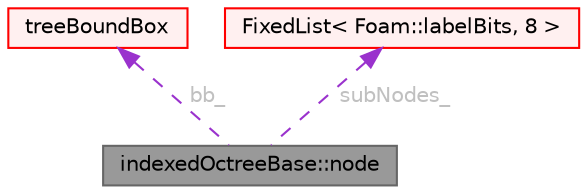 digraph "indexedOctreeBase::node"
{
 // LATEX_PDF_SIZE
  bgcolor="transparent";
  edge [fontname=Helvetica,fontsize=10,labelfontname=Helvetica,labelfontsize=10];
  node [fontname=Helvetica,fontsize=10,shape=box,height=0.2,width=0.4];
  Node1 [id="Node000001",label="indexedOctreeBase::node",height=0.2,width=0.4,color="gray40", fillcolor="grey60", style="filled", fontcolor="black",tooltip=" "];
  Node2 -> Node1 [id="edge1_Node000001_Node000002",dir="back",color="darkorchid3",style="dashed",tooltip=" ",label=" bb_",fontcolor="grey" ];
  Node2 [id="Node000002",label="treeBoundBox",height=0.2,width=0.4,color="red", fillcolor="#FFF0F0", style="filled",URL="$classFoam_1_1treeBoundBox.html",tooltip="Standard boundBox with extra functionality for use in octree."];
  Node8 -> Node1 [id="edge2_Node000001_Node000008",dir="back",color="darkorchid3",style="dashed",tooltip=" ",label=" subNodes_",fontcolor="grey" ];
  Node8 [id="Node000008",label="FixedList\< Foam::labelBits, 8 \>",height=0.2,width=0.4,color="red", fillcolor="#FFF0F0", style="filled",URL="$classFoam_1_1FixedList.html",tooltip=" "];
}
